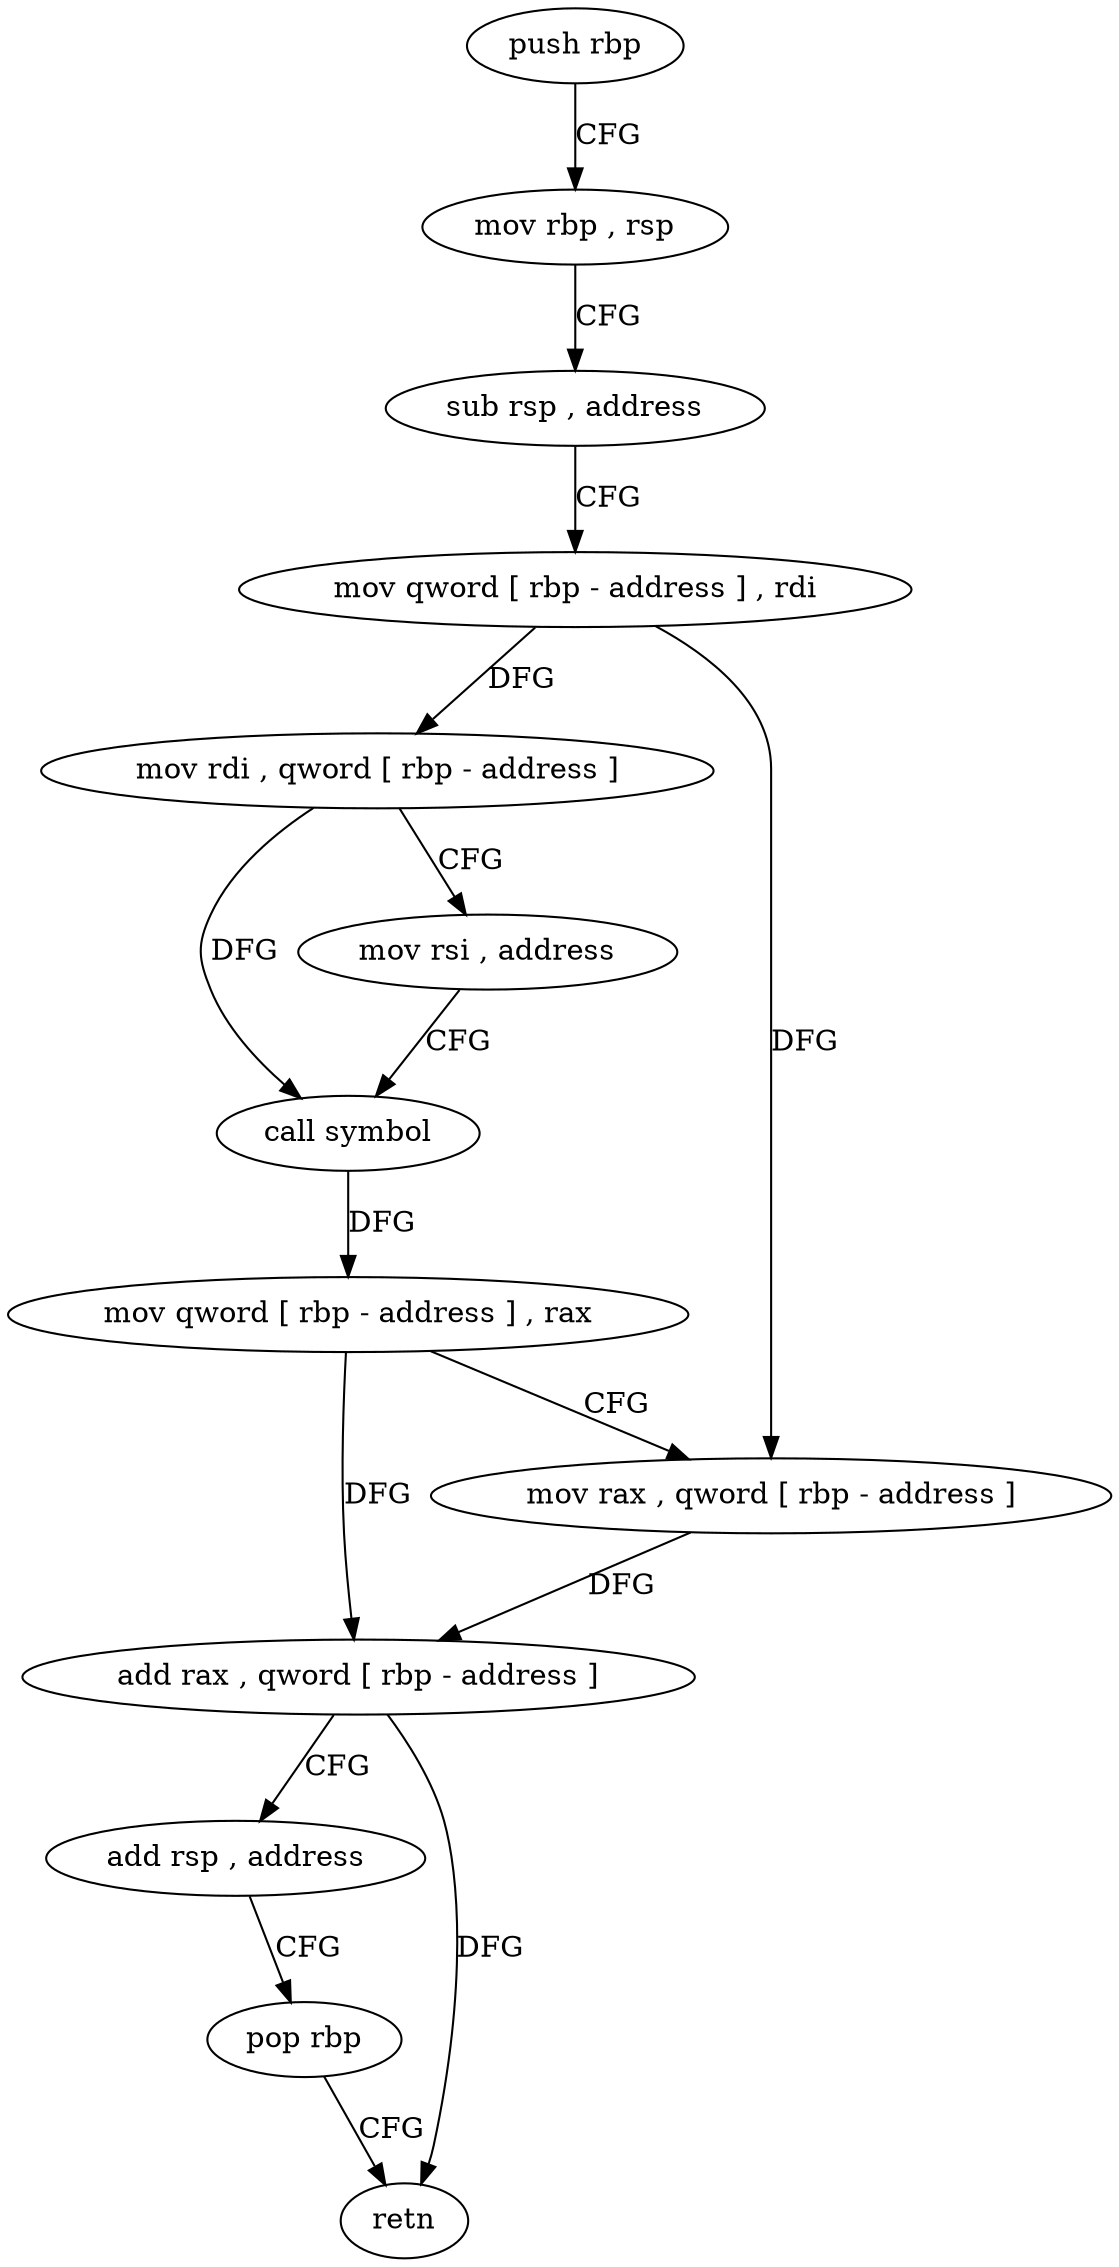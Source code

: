 digraph "func" {
"4278848" [label = "push rbp" ]
"4278849" [label = "mov rbp , rsp" ]
"4278852" [label = "sub rsp , address" ]
"4278856" [label = "mov qword [ rbp - address ] , rdi" ]
"4278860" [label = "mov rdi , qword [ rbp - address ]" ]
"4278864" [label = "mov rsi , address" ]
"4278874" [label = "call symbol" ]
"4278879" [label = "mov qword [ rbp - address ] , rax" ]
"4278883" [label = "mov rax , qword [ rbp - address ]" ]
"4278887" [label = "add rax , qword [ rbp - address ]" ]
"4278891" [label = "add rsp , address" ]
"4278895" [label = "pop rbp" ]
"4278896" [label = "retn" ]
"4278848" -> "4278849" [ label = "CFG" ]
"4278849" -> "4278852" [ label = "CFG" ]
"4278852" -> "4278856" [ label = "CFG" ]
"4278856" -> "4278860" [ label = "DFG" ]
"4278856" -> "4278883" [ label = "DFG" ]
"4278860" -> "4278864" [ label = "CFG" ]
"4278860" -> "4278874" [ label = "DFG" ]
"4278864" -> "4278874" [ label = "CFG" ]
"4278874" -> "4278879" [ label = "DFG" ]
"4278879" -> "4278883" [ label = "CFG" ]
"4278879" -> "4278887" [ label = "DFG" ]
"4278883" -> "4278887" [ label = "DFG" ]
"4278887" -> "4278891" [ label = "CFG" ]
"4278887" -> "4278896" [ label = "DFG" ]
"4278891" -> "4278895" [ label = "CFG" ]
"4278895" -> "4278896" [ label = "CFG" ]
}

